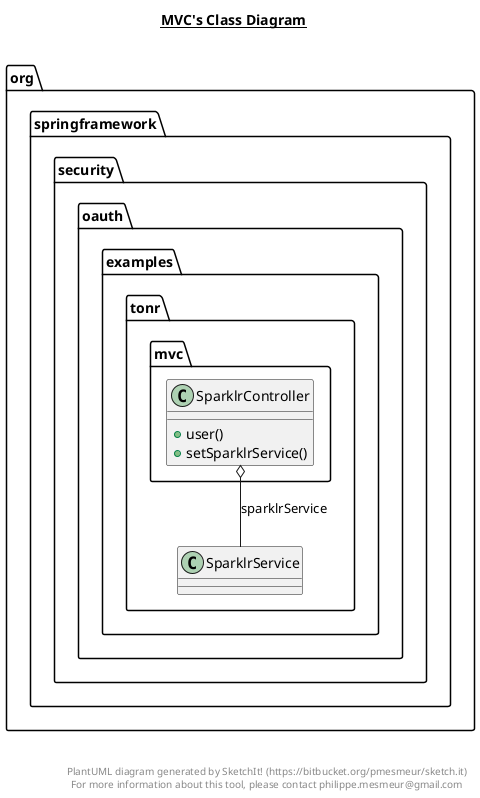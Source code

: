 @startuml

title __MVC's Class Diagram__\n
  

  namespace org.springframework.security.oauth.examples.tonr {
    namespace mvc {
      class org.springframework.security.oauth.examples.tonr.mvc.SparklrController {
          + user()
          + setSparklrService()
      }
    }
  }

  

  org.springframework.security.oauth.examples.tonr.mvc.SparklrController o-- org.springframework.security.oauth.examples.tonr.SparklrService : sparklrService


right footer


PlantUML diagram generated by SketchIt! (https://bitbucket.org/pmesmeur/sketch.it)
For more information about this tool, please contact philippe.mesmeur@gmail.com
endfooter

@enduml
